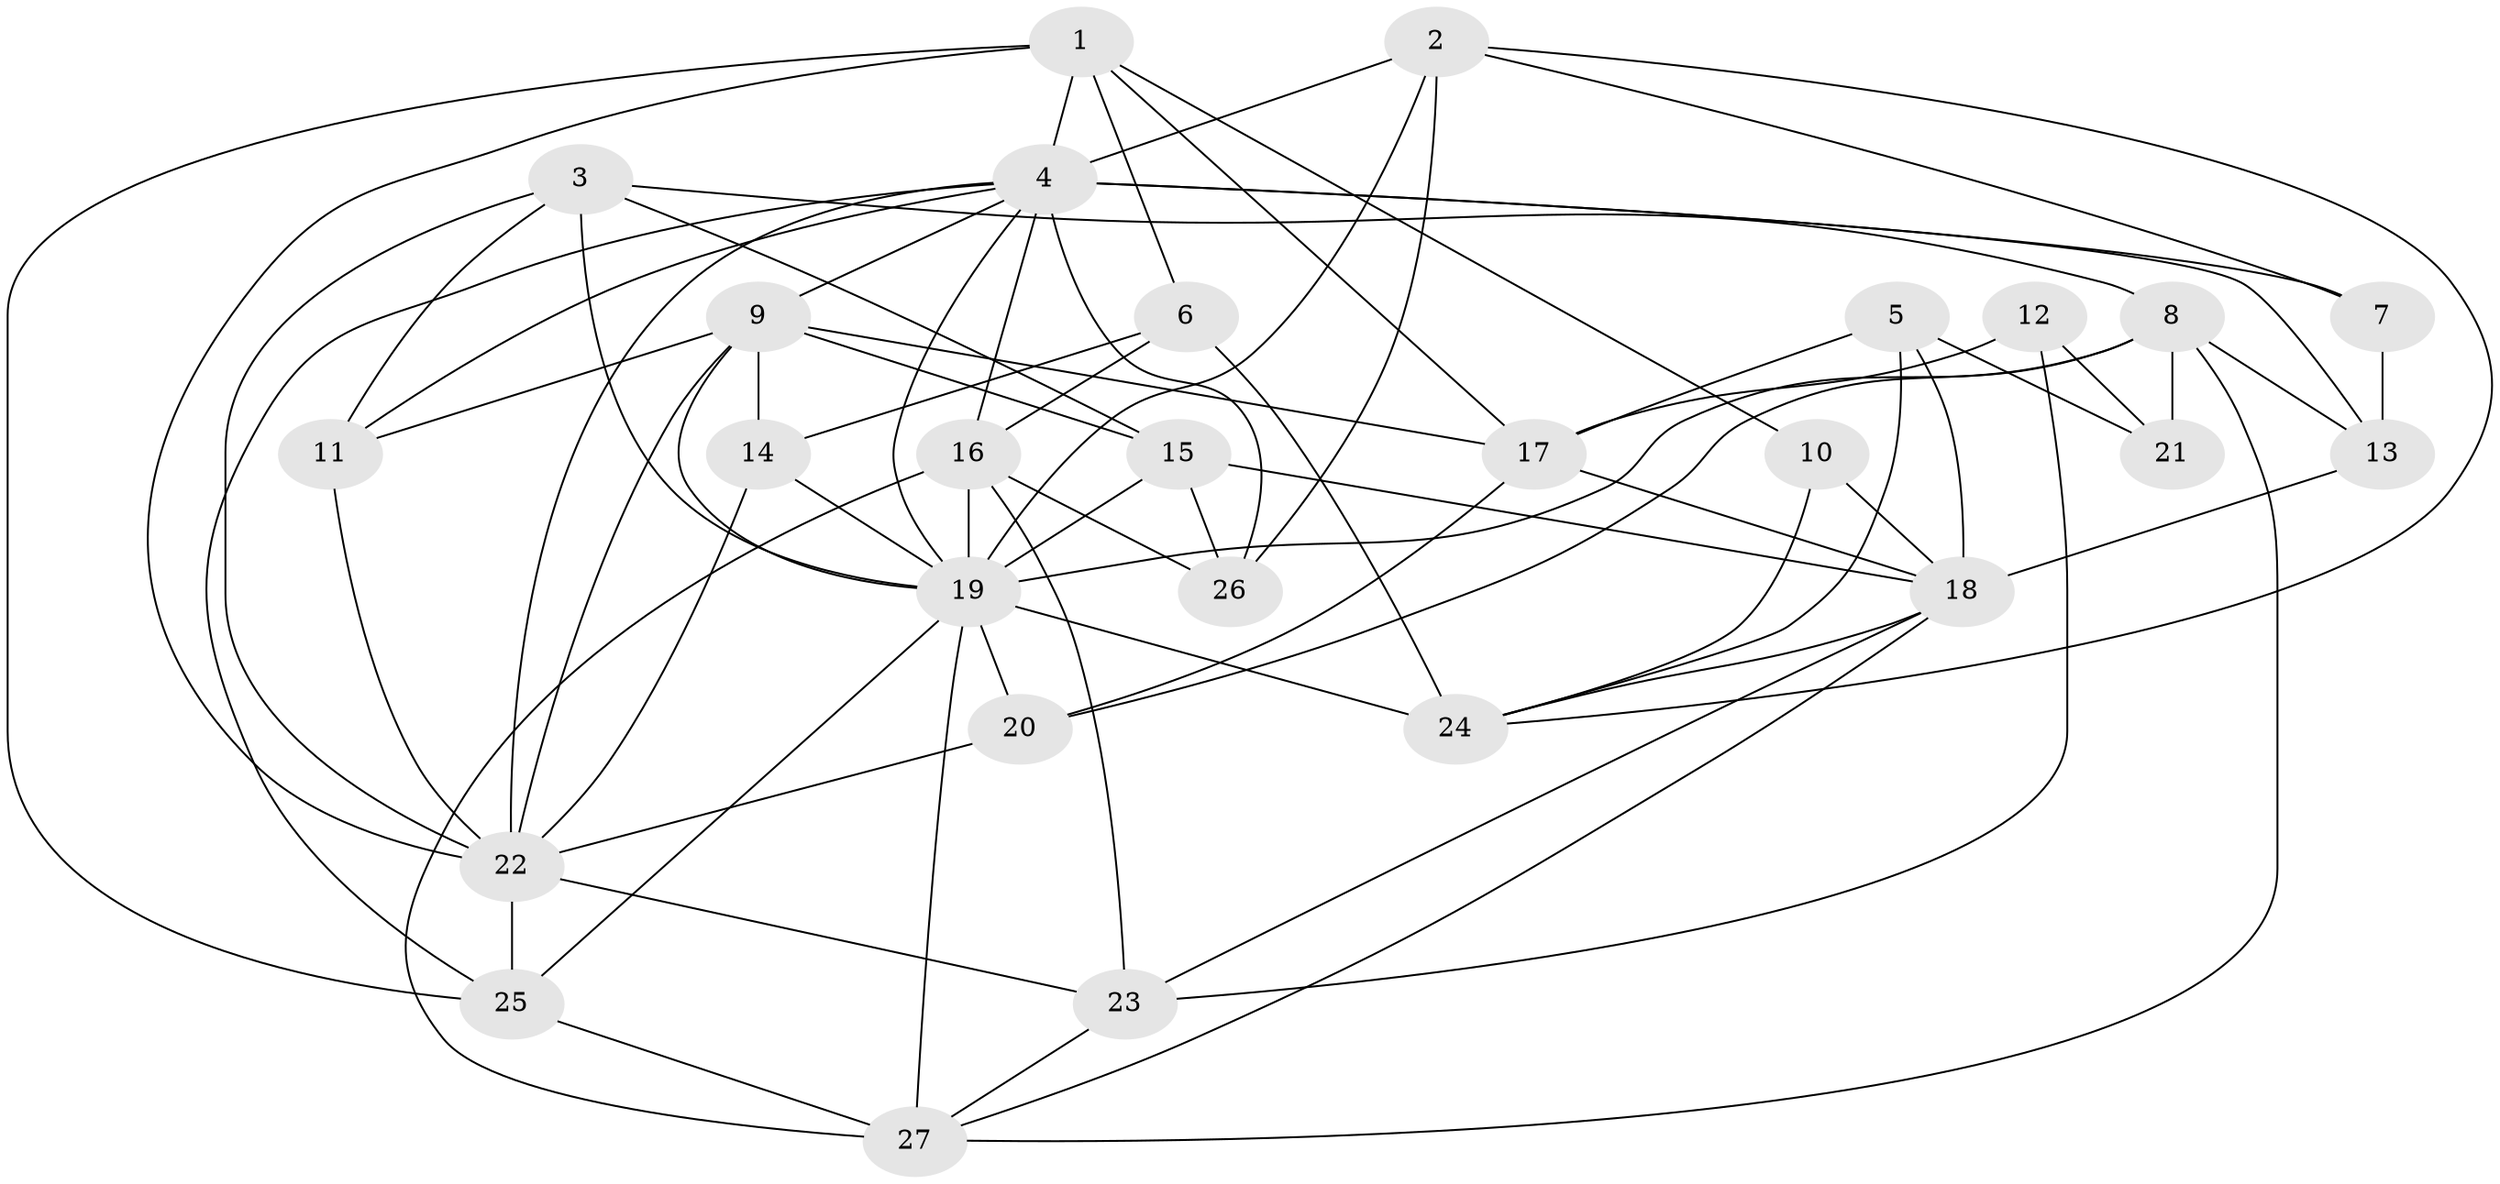 // original degree distribution, {4: 0.29850746268656714, 2: 0.14925373134328357, 3: 0.2537313432835821, 6: 0.07462686567164178, 5: 0.16417910447761194, 7: 0.029850746268656716, 9: 0.029850746268656716}
// Generated by graph-tools (version 1.1) at 2025/37/03/04/25 23:37:15]
// undirected, 27 vertices, 74 edges
graph export_dot {
  node [color=gray90,style=filled];
  1;
  2;
  3;
  4;
  5;
  6;
  7;
  8;
  9;
  10;
  11;
  12;
  13;
  14;
  15;
  16;
  17;
  18;
  19;
  20;
  21;
  22;
  23;
  24;
  25;
  26;
  27;
  1 -- 4 [weight=1.0];
  1 -- 6 [weight=1.0];
  1 -- 10 [weight=1.0];
  1 -- 17 [weight=1.0];
  1 -- 22 [weight=1.0];
  1 -- 25 [weight=1.0];
  2 -- 4 [weight=1.0];
  2 -- 7 [weight=1.0];
  2 -- 19 [weight=1.0];
  2 -- 24 [weight=1.0];
  2 -- 26 [weight=2.0];
  3 -- 8 [weight=1.0];
  3 -- 11 [weight=1.0];
  3 -- 15 [weight=1.0];
  3 -- 19 [weight=1.0];
  3 -- 22 [weight=1.0];
  4 -- 7 [weight=1.0];
  4 -- 9 [weight=1.0];
  4 -- 11 [weight=1.0];
  4 -- 13 [weight=1.0];
  4 -- 16 [weight=1.0];
  4 -- 19 [weight=1.0];
  4 -- 22 [weight=1.0];
  4 -- 25 [weight=1.0];
  4 -- 26 [weight=2.0];
  5 -- 17 [weight=1.0];
  5 -- 18 [weight=1.0];
  5 -- 21 [weight=1.0];
  5 -- 24 [weight=1.0];
  6 -- 14 [weight=1.0];
  6 -- 16 [weight=1.0];
  6 -- 24 [weight=1.0];
  7 -- 13 [weight=1.0];
  8 -- 13 [weight=1.0];
  8 -- 19 [weight=1.0];
  8 -- 20 [weight=1.0];
  8 -- 21 [weight=1.0];
  8 -- 27 [weight=1.0];
  9 -- 11 [weight=1.0];
  9 -- 14 [weight=2.0];
  9 -- 15 [weight=1.0];
  9 -- 17 [weight=3.0];
  9 -- 19 [weight=2.0];
  9 -- 22 [weight=1.0];
  10 -- 18 [weight=1.0];
  10 -- 24 [weight=1.0];
  11 -- 22 [weight=1.0];
  12 -- 17 [weight=1.0];
  12 -- 21 [weight=1.0];
  12 -- 23 [weight=1.0];
  13 -- 18 [weight=1.0];
  14 -- 19 [weight=1.0];
  14 -- 22 [weight=1.0];
  15 -- 18 [weight=2.0];
  15 -- 19 [weight=1.0];
  15 -- 26 [weight=1.0];
  16 -- 19 [weight=2.0];
  16 -- 23 [weight=2.0];
  16 -- 26 [weight=1.0];
  16 -- 27 [weight=1.0];
  17 -- 18 [weight=1.0];
  17 -- 20 [weight=1.0];
  18 -- 23 [weight=1.0];
  18 -- 24 [weight=1.0];
  18 -- 27 [weight=1.0];
  19 -- 20 [weight=1.0];
  19 -- 24 [weight=3.0];
  19 -- 25 [weight=1.0];
  19 -- 27 [weight=2.0];
  20 -- 22 [weight=1.0];
  22 -- 23 [weight=1.0];
  22 -- 25 [weight=3.0];
  23 -- 27 [weight=1.0];
  25 -- 27 [weight=1.0];
}
